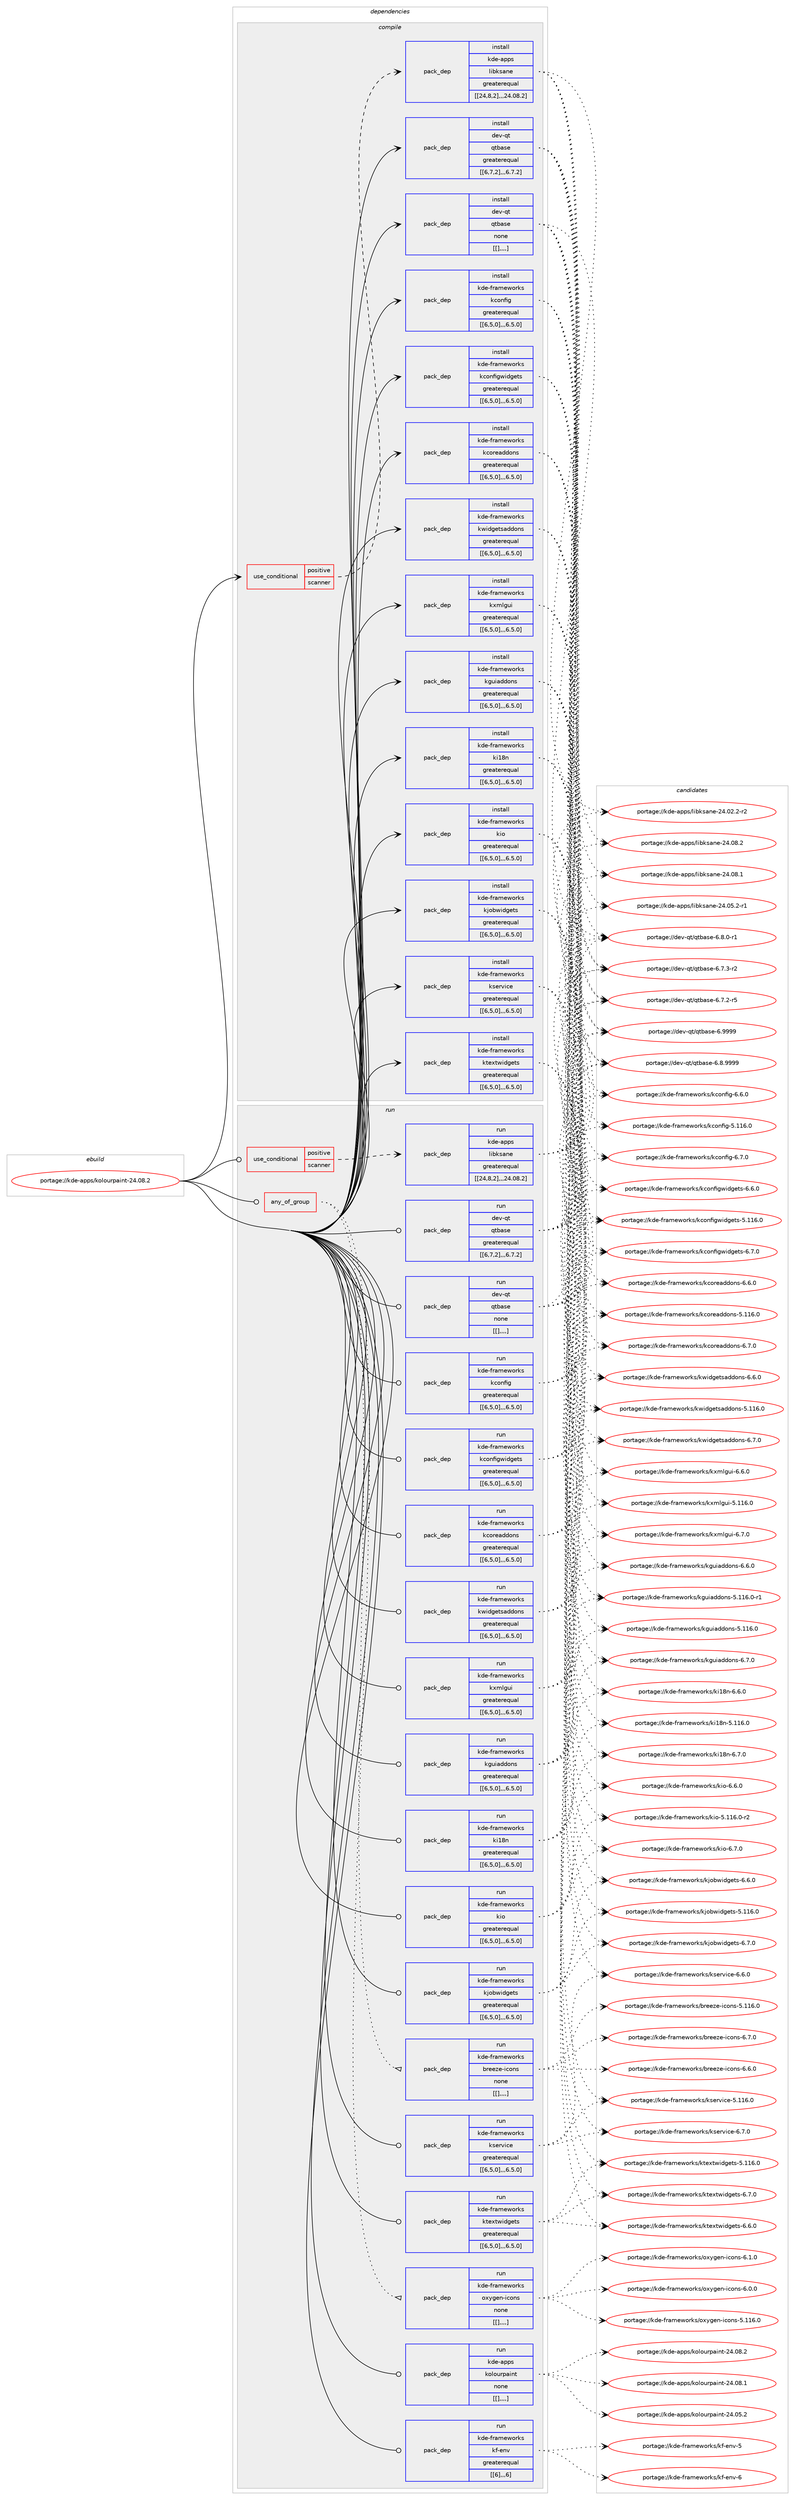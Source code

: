digraph prolog {

# *************
# Graph options
# *************

newrank=true;
concentrate=true;
compound=true;
graph [rankdir=LR,fontname=Helvetica,fontsize=10,ranksep=1.5];#, ranksep=2.5, nodesep=0.2];
edge  [arrowhead=vee];
node  [fontname=Helvetica,fontsize=10];

# **********
# The ebuild
# **********

subgraph cluster_leftcol {
color=gray;
label=<<i>ebuild</i>>;
id [label="portage://kde-apps/kolourpaint-24.08.2", color=red, width=4, href="../kde-apps/kolourpaint-24.08.2.svg"];
}

# ****************
# The dependencies
# ****************

subgraph cluster_midcol {
color=gray;
label=<<i>dependencies</i>>;
subgraph cluster_compile {
fillcolor="#eeeeee";
style=filled;
label=<<i>compile</i>>;
subgraph cond72378 {
dependency272546 [label=<<TABLE BORDER="0" CELLBORDER="1" CELLSPACING="0" CELLPADDING="4"><TR><TD ROWSPAN="3" CELLPADDING="10">use_conditional</TD></TR><TR><TD>positive</TD></TR><TR><TD>scanner</TD></TR></TABLE>>, shape=none, color=red];
subgraph pack198141 {
dependency272568 [label=<<TABLE BORDER="0" CELLBORDER="1" CELLSPACING="0" CELLPADDING="4" WIDTH="220"><TR><TD ROWSPAN="6" CELLPADDING="30">pack_dep</TD></TR><TR><TD WIDTH="110">install</TD></TR><TR><TD>kde-apps</TD></TR><TR><TD>libksane</TD></TR><TR><TD>greaterequal</TD></TR><TR><TD>[[24,8,2],,,24.08.2]</TD></TR></TABLE>>, shape=none, color=blue];
}
dependency272546:e -> dependency272568:w [weight=20,style="dashed",arrowhead="vee"];
}
id:e -> dependency272546:w [weight=20,style="solid",arrowhead="vee"];
subgraph pack198195 {
dependency272612 [label=<<TABLE BORDER="0" CELLBORDER="1" CELLSPACING="0" CELLPADDING="4" WIDTH="220"><TR><TD ROWSPAN="6" CELLPADDING="30">pack_dep</TD></TR><TR><TD WIDTH="110">install</TD></TR><TR><TD>dev-qt</TD></TR><TR><TD>qtbase</TD></TR><TR><TD>greaterequal</TD></TR><TR><TD>[[6,7,2],,,6.7.2]</TD></TR></TABLE>>, shape=none, color=blue];
}
id:e -> dependency272612:w [weight=20,style="solid",arrowhead="vee"];
subgraph pack198221 {
dependency272654 [label=<<TABLE BORDER="0" CELLBORDER="1" CELLSPACING="0" CELLPADDING="4" WIDTH="220"><TR><TD ROWSPAN="6" CELLPADDING="30">pack_dep</TD></TR><TR><TD WIDTH="110">install</TD></TR><TR><TD>dev-qt</TD></TR><TR><TD>qtbase</TD></TR><TR><TD>none</TD></TR><TR><TD>[[],,,,]</TD></TR></TABLE>>, shape=none, color=blue];
}
id:e -> dependency272654:w [weight=20,style="solid",arrowhead="vee"];
subgraph pack198258 {
dependency272676 [label=<<TABLE BORDER="0" CELLBORDER="1" CELLSPACING="0" CELLPADDING="4" WIDTH="220"><TR><TD ROWSPAN="6" CELLPADDING="30">pack_dep</TD></TR><TR><TD WIDTH="110">install</TD></TR><TR><TD>kde-frameworks</TD></TR><TR><TD>kconfig</TD></TR><TR><TD>greaterequal</TD></TR><TR><TD>[[6,5,0],,,6.5.0]</TD></TR></TABLE>>, shape=none, color=blue];
}
id:e -> dependency272676:w [weight=20,style="solid",arrowhead="vee"];
subgraph pack198356 {
dependency272775 [label=<<TABLE BORDER="0" CELLBORDER="1" CELLSPACING="0" CELLPADDING="4" WIDTH="220"><TR><TD ROWSPAN="6" CELLPADDING="30">pack_dep</TD></TR><TR><TD WIDTH="110">install</TD></TR><TR><TD>kde-frameworks</TD></TR><TR><TD>kconfigwidgets</TD></TR><TR><TD>greaterequal</TD></TR><TR><TD>[[6,5,0],,,6.5.0]</TD></TR></TABLE>>, shape=none, color=blue];
}
id:e -> dependency272775:w [weight=20,style="solid",arrowhead="vee"];
subgraph pack198359 {
dependency272779 [label=<<TABLE BORDER="0" CELLBORDER="1" CELLSPACING="0" CELLPADDING="4" WIDTH="220"><TR><TD ROWSPAN="6" CELLPADDING="30">pack_dep</TD></TR><TR><TD WIDTH="110">install</TD></TR><TR><TD>kde-frameworks</TD></TR><TR><TD>kcoreaddons</TD></TR><TR><TD>greaterequal</TD></TR><TR><TD>[[6,5,0],,,6.5.0]</TD></TR></TABLE>>, shape=none, color=blue];
}
id:e -> dependency272779:w [weight=20,style="solid",arrowhead="vee"];
subgraph pack198364 {
dependency272821 [label=<<TABLE BORDER="0" CELLBORDER="1" CELLSPACING="0" CELLPADDING="4" WIDTH="220"><TR><TD ROWSPAN="6" CELLPADDING="30">pack_dep</TD></TR><TR><TD WIDTH="110">install</TD></TR><TR><TD>kde-frameworks</TD></TR><TR><TD>kguiaddons</TD></TR><TR><TD>greaterequal</TD></TR><TR><TD>[[6,5,0],,,6.5.0]</TD></TR></TABLE>>, shape=none, color=blue];
}
id:e -> dependency272821:w [weight=20,style="solid",arrowhead="vee"];
subgraph pack198411 {
dependency272875 [label=<<TABLE BORDER="0" CELLBORDER="1" CELLSPACING="0" CELLPADDING="4" WIDTH="220"><TR><TD ROWSPAN="6" CELLPADDING="30">pack_dep</TD></TR><TR><TD WIDTH="110">install</TD></TR><TR><TD>kde-frameworks</TD></TR><TR><TD>ki18n</TD></TR><TR><TD>greaterequal</TD></TR><TR><TD>[[6,5,0],,,6.5.0]</TD></TR></TABLE>>, shape=none, color=blue];
}
id:e -> dependency272875:w [weight=20,style="solid",arrowhead="vee"];
subgraph pack198472 {
dependency272897 [label=<<TABLE BORDER="0" CELLBORDER="1" CELLSPACING="0" CELLPADDING="4" WIDTH="220"><TR><TD ROWSPAN="6" CELLPADDING="30">pack_dep</TD></TR><TR><TD WIDTH="110">install</TD></TR><TR><TD>kde-frameworks</TD></TR><TR><TD>kio</TD></TR><TR><TD>greaterequal</TD></TR><TR><TD>[[6,5,0],,,6.5.0]</TD></TR></TABLE>>, shape=none, color=blue];
}
id:e -> dependency272897:w [weight=20,style="solid",arrowhead="vee"];
subgraph pack198480 {
dependency272907 [label=<<TABLE BORDER="0" CELLBORDER="1" CELLSPACING="0" CELLPADDING="4" WIDTH="220"><TR><TD ROWSPAN="6" CELLPADDING="30">pack_dep</TD></TR><TR><TD WIDTH="110">install</TD></TR><TR><TD>kde-frameworks</TD></TR><TR><TD>kjobwidgets</TD></TR><TR><TD>greaterequal</TD></TR><TR><TD>[[6,5,0],,,6.5.0]</TD></TR></TABLE>>, shape=none, color=blue];
}
id:e -> dependency272907:w [weight=20,style="solid",arrowhead="vee"];
subgraph pack198485 {
dependency272911 [label=<<TABLE BORDER="0" CELLBORDER="1" CELLSPACING="0" CELLPADDING="4" WIDTH="220"><TR><TD ROWSPAN="6" CELLPADDING="30">pack_dep</TD></TR><TR><TD WIDTH="110">install</TD></TR><TR><TD>kde-frameworks</TD></TR><TR><TD>kservice</TD></TR><TR><TD>greaterequal</TD></TR><TR><TD>[[6,5,0],,,6.5.0]</TD></TR></TABLE>>, shape=none, color=blue];
}
id:e -> dependency272911:w [weight=20,style="solid",arrowhead="vee"];
subgraph pack198491 {
dependency272918 [label=<<TABLE BORDER="0" CELLBORDER="1" CELLSPACING="0" CELLPADDING="4" WIDTH="220"><TR><TD ROWSPAN="6" CELLPADDING="30">pack_dep</TD></TR><TR><TD WIDTH="110">install</TD></TR><TR><TD>kde-frameworks</TD></TR><TR><TD>ktextwidgets</TD></TR><TR><TD>greaterequal</TD></TR><TR><TD>[[6,5,0],,,6.5.0]</TD></TR></TABLE>>, shape=none, color=blue];
}
id:e -> dependency272918:w [weight=20,style="solid",arrowhead="vee"];
subgraph pack198504 {
dependency272968 [label=<<TABLE BORDER="0" CELLBORDER="1" CELLSPACING="0" CELLPADDING="4" WIDTH="220"><TR><TD ROWSPAN="6" CELLPADDING="30">pack_dep</TD></TR><TR><TD WIDTH="110">install</TD></TR><TR><TD>kde-frameworks</TD></TR><TR><TD>kwidgetsaddons</TD></TR><TR><TD>greaterequal</TD></TR><TR><TD>[[6,5,0],,,6.5.0]</TD></TR></TABLE>>, shape=none, color=blue];
}
id:e -> dependency272968:w [weight=20,style="solid",arrowhead="vee"];
subgraph pack198574 {
dependency273039 [label=<<TABLE BORDER="0" CELLBORDER="1" CELLSPACING="0" CELLPADDING="4" WIDTH="220"><TR><TD ROWSPAN="6" CELLPADDING="30">pack_dep</TD></TR><TR><TD WIDTH="110">install</TD></TR><TR><TD>kde-frameworks</TD></TR><TR><TD>kxmlgui</TD></TR><TR><TD>greaterequal</TD></TR><TR><TD>[[6,5,0],,,6.5.0]</TD></TR></TABLE>>, shape=none, color=blue];
}
id:e -> dependency273039:w [weight=20,style="solid",arrowhead="vee"];
}
subgraph cluster_compileandrun {
fillcolor="#eeeeee";
style=filled;
label=<<i>compile and run</i>>;
}
subgraph cluster_run {
fillcolor="#eeeeee";
style=filled;
label=<<i>run</i>>;
subgraph any1892 {
dependency273050 [label=<<TABLE BORDER="0" CELLBORDER="1" CELLSPACING="0" CELLPADDING="4"><TR><TD CELLPADDING="10">any_of_group</TD></TR></TABLE>>, shape=none, color=red];subgraph pack198642 {
dependency273088 [label=<<TABLE BORDER="0" CELLBORDER="1" CELLSPACING="0" CELLPADDING="4" WIDTH="220"><TR><TD ROWSPAN="6" CELLPADDING="30">pack_dep</TD></TR><TR><TD WIDTH="110">run</TD></TR><TR><TD>kde-frameworks</TD></TR><TR><TD>breeze-icons</TD></TR><TR><TD>none</TD></TR><TR><TD>[[],,,,]</TD></TR></TABLE>>, shape=none, color=blue];
}
dependency273050:e -> dependency273088:w [weight=20,style="dotted",arrowhead="oinv"];
subgraph pack198647 {
dependency273170 [label=<<TABLE BORDER="0" CELLBORDER="1" CELLSPACING="0" CELLPADDING="4" WIDTH="220"><TR><TD ROWSPAN="6" CELLPADDING="30">pack_dep</TD></TR><TR><TD WIDTH="110">run</TD></TR><TR><TD>kde-frameworks</TD></TR><TR><TD>oxygen-icons</TD></TR><TR><TD>none</TD></TR><TR><TD>[[],,,,]</TD></TR></TABLE>>, shape=none, color=blue];
}
dependency273050:e -> dependency273170:w [weight=20,style="dotted",arrowhead="oinv"];
}
id:e -> dependency273050:w [weight=20,style="solid",arrowhead="odot"];
subgraph cond72398 {
dependency273258 [label=<<TABLE BORDER="0" CELLBORDER="1" CELLSPACING="0" CELLPADDING="4"><TR><TD ROWSPAN="3" CELLPADDING="10">use_conditional</TD></TR><TR><TD>positive</TD></TR><TR><TD>scanner</TD></TR></TABLE>>, shape=none, color=red];
subgraph pack198824 {
dependency273277 [label=<<TABLE BORDER="0" CELLBORDER="1" CELLSPACING="0" CELLPADDING="4" WIDTH="220"><TR><TD ROWSPAN="6" CELLPADDING="30">pack_dep</TD></TR><TR><TD WIDTH="110">run</TD></TR><TR><TD>kde-apps</TD></TR><TR><TD>libksane</TD></TR><TR><TD>greaterequal</TD></TR><TR><TD>[[24,8,2],,,24.08.2]</TD></TR></TABLE>>, shape=none, color=blue];
}
dependency273258:e -> dependency273277:w [weight=20,style="dashed",arrowhead="vee"];
}
id:e -> dependency273258:w [weight=20,style="solid",arrowhead="odot"];
subgraph pack198828 {
dependency273313 [label=<<TABLE BORDER="0" CELLBORDER="1" CELLSPACING="0" CELLPADDING="4" WIDTH="220"><TR><TD ROWSPAN="6" CELLPADDING="30">pack_dep</TD></TR><TR><TD WIDTH="110">run</TD></TR><TR><TD>dev-qt</TD></TR><TR><TD>qtbase</TD></TR><TR><TD>greaterequal</TD></TR><TR><TD>[[6,7,2],,,6.7.2]</TD></TR></TABLE>>, shape=none, color=blue];
}
id:e -> dependency273313:w [weight=20,style="solid",arrowhead="odot"];
subgraph pack198860 {
dependency273341 [label=<<TABLE BORDER="0" CELLBORDER="1" CELLSPACING="0" CELLPADDING="4" WIDTH="220"><TR><TD ROWSPAN="6" CELLPADDING="30">pack_dep</TD></TR><TR><TD WIDTH="110">run</TD></TR><TR><TD>dev-qt</TD></TR><TR><TD>qtbase</TD></TR><TR><TD>none</TD></TR><TR><TD>[[],,,,]</TD></TR></TABLE>>, shape=none, color=blue];
}
id:e -> dependency273341:w [weight=20,style="solid",arrowhead="odot"];
subgraph pack198886 {
dependency273359 [label=<<TABLE BORDER="0" CELLBORDER="1" CELLSPACING="0" CELLPADDING="4" WIDTH="220"><TR><TD ROWSPAN="6" CELLPADDING="30">pack_dep</TD></TR><TR><TD WIDTH="110">run</TD></TR><TR><TD>kde-frameworks</TD></TR><TR><TD>kconfig</TD></TR><TR><TD>greaterequal</TD></TR><TR><TD>[[6,5,0],,,6.5.0]</TD></TR></TABLE>>, shape=none, color=blue];
}
id:e -> dependency273359:w [weight=20,style="solid",arrowhead="odot"];
subgraph pack198939 {
dependency273463 [label=<<TABLE BORDER="0" CELLBORDER="1" CELLSPACING="0" CELLPADDING="4" WIDTH="220"><TR><TD ROWSPAN="6" CELLPADDING="30">pack_dep</TD></TR><TR><TD WIDTH="110">run</TD></TR><TR><TD>kde-frameworks</TD></TR><TR><TD>kconfigwidgets</TD></TR><TR><TD>greaterequal</TD></TR><TR><TD>[[6,5,0],,,6.5.0]</TD></TR></TABLE>>, shape=none, color=blue];
}
id:e -> dependency273463:w [weight=20,style="solid",arrowhead="odot"];
subgraph pack199002 {
dependency273514 [label=<<TABLE BORDER="0" CELLBORDER="1" CELLSPACING="0" CELLPADDING="4" WIDTH="220"><TR><TD ROWSPAN="6" CELLPADDING="30">pack_dep</TD></TR><TR><TD WIDTH="110">run</TD></TR><TR><TD>kde-frameworks</TD></TR><TR><TD>kcoreaddons</TD></TR><TR><TD>greaterequal</TD></TR><TR><TD>[[6,5,0],,,6.5.0]</TD></TR></TABLE>>, shape=none, color=blue];
}
id:e -> dependency273514:w [weight=20,style="solid",arrowhead="odot"];
subgraph pack199050 {
dependency273519 [label=<<TABLE BORDER="0" CELLBORDER="1" CELLSPACING="0" CELLPADDING="4" WIDTH="220"><TR><TD ROWSPAN="6" CELLPADDING="30">pack_dep</TD></TR><TR><TD WIDTH="110">run</TD></TR><TR><TD>kde-frameworks</TD></TR><TR><TD>kf-env</TD></TR><TR><TD>greaterequal</TD></TR><TR><TD>[[6],,,6]</TD></TR></TABLE>>, shape=none, color=blue];
}
id:e -> dependency273519:w [weight=20,style="solid",arrowhead="odot"];
subgraph pack199068 {
dependency273583 [label=<<TABLE BORDER="0" CELLBORDER="1" CELLSPACING="0" CELLPADDING="4" WIDTH="220"><TR><TD ROWSPAN="6" CELLPADDING="30">pack_dep</TD></TR><TR><TD WIDTH="110">run</TD></TR><TR><TD>kde-frameworks</TD></TR><TR><TD>kguiaddons</TD></TR><TR><TD>greaterequal</TD></TR><TR><TD>[[6,5,0],,,6.5.0]</TD></TR></TABLE>>, shape=none, color=blue];
}
id:e -> dependency273583:w [weight=20,style="solid",arrowhead="odot"];
subgraph pack199147 {
dependency273614 [label=<<TABLE BORDER="0" CELLBORDER="1" CELLSPACING="0" CELLPADDING="4" WIDTH="220"><TR><TD ROWSPAN="6" CELLPADDING="30">pack_dep</TD></TR><TR><TD WIDTH="110">run</TD></TR><TR><TD>kde-frameworks</TD></TR><TR><TD>ki18n</TD></TR><TR><TD>greaterequal</TD></TR><TR><TD>[[6,5,0],,,6.5.0]</TD></TR></TABLE>>, shape=none, color=blue];
}
id:e -> dependency273614:w [weight=20,style="solid",arrowhead="odot"];
subgraph pack199160 {
dependency273669 [label=<<TABLE BORDER="0" CELLBORDER="1" CELLSPACING="0" CELLPADDING="4" WIDTH="220"><TR><TD ROWSPAN="6" CELLPADDING="30">pack_dep</TD></TR><TR><TD WIDTH="110">run</TD></TR><TR><TD>kde-frameworks</TD></TR><TR><TD>kio</TD></TR><TR><TD>greaterequal</TD></TR><TR><TD>[[6,5,0],,,6.5.0]</TD></TR></TABLE>>, shape=none, color=blue];
}
id:e -> dependency273669:w [weight=20,style="solid",arrowhead="odot"];
subgraph pack199237 {
dependency273740 [label=<<TABLE BORDER="0" CELLBORDER="1" CELLSPACING="0" CELLPADDING="4" WIDTH="220"><TR><TD ROWSPAN="6" CELLPADDING="30">pack_dep</TD></TR><TR><TD WIDTH="110">run</TD></TR><TR><TD>kde-frameworks</TD></TR><TR><TD>kjobwidgets</TD></TR><TR><TD>greaterequal</TD></TR><TR><TD>[[6,5,0],,,6.5.0]</TD></TR></TABLE>>, shape=none, color=blue];
}
id:e -> dependency273740:w [weight=20,style="solid",arrowhead="odot"];
subgraph pack199306 {
dependency273785 [label=<<TABLE BORDER="0" CELLBORDER="1" CELLSPACING="0" CELLPADDING="4" WIDTH="220"><TR><TD ROWSPAN="6" CELLPADDING="30">pack_dep</TD></TR><TR><TD WIDTH="110">run</TD></TR><TR><TD>kde-frameworks</TD></TR><TR><TD>kservice</TD></TR><TR><TD>greaterequal</TD></TR><TR><TD>[[6,5,0],,,6.5.0]</TD></TR></TABLE>>, shape=none, color=blue];
}
id:e -> dependency273785:w [weight=20,style="solid",arrowhead="odot"];
subgraph pack199310 {
dependency273800 [label=<<TABLE BORDER="0" CELLBORDER="1" CELLSPACING="0" CELLPADDING="4" WIDTH="220"><TR><TD ROWSPAN="6" CELLPADDING="30">pack_dep</TD></TR><TR><TD WIDTH="110">run</TD></TR><TR><TD>kde-frameworks</TD></TR><TR><TD>ktextwidgets</TD></TR><TR><TD>greaterequal</TD></TR><TR><TD>[[6,5,0],,,6.5.0]</TD></TR></TABLE>>, shape=none, color=blue];
}
id:e -> dependency273800:w [weight=20,style="solid",arrowhead="odot"];
subgraph pack199375 {
dependency273896 [label=<<TABLE BORDER="0" CELLBORDER="1" CELLSPACING="0" CELLPADDING="4" WIDTH="220"><TR><TD ROWSPAN="6" CELLPADDING="30">pack_dep</TD></TR><TR><TD WIDTH="110">run</TD></TR><TR><TD>kde-frameworks</TD></TR><TR><TD>kwidgetsaddons</TD></TR><TR><TD>greaterequal</TD></TR><TR><TD>[[6,5,0],,,6.5.0]</TD></TR></TABLE>>, shape=none, color=blue];
}
id:e -> dependency273896:w [weight=20,style="solid",arrowhead="odot"];
subgraph pack199464 {
dependency273950 [label=<<TABLE BORDER="0" CELLBORDER="1" CELLSPACING="0" CELLPADDING="4" WIDTH="220"><TR><TD ROWSPAN="6" CELLPADDING="30">pack_dep</TD></TR><TR><TD WIDTH="110">run</TD></TR><TR><TD>kde-frameworks</TD></TR><TR><TD>kxmlgui</TD></TR><TR><TD>greaterequal</TD></TR><TR><TD>[[6,5,0],,,6.5.0]</TD></TR></TABLE>>, shape=none, color=blue];
}
id:e -> dependency273950:w [weight=20,style="solid",arrowhead="odot"];
subgraph pack199493 {
dependency273984 [label=<<TABLE BORDER="0" CELLBORDER="1" CELLSPACING="0" CELLPADDING="4" WIDTH="220"><TR><TD ROWSPAN="6" CELLPADDING="30">pack_dep</TD></TR><TR><TD WIDTH="110">run</TD></TR><TR><TD>kde-apps</TD></TR><TR><TD>kolourpaint</TD></TR><TR><TD>none</TD></TR><TR><TD>[[],,,,]</TD></TR></TABLE>>, shape=none, color=blue];
}
id:e -> dependency273984:w [weight=20,style="solid",arrowhead="odot"];
}
}

# **************
# The candidates
# **************

subgraph cluster_choices {
rank=same;
color=gray;
label=<<i>candidates</i>>;

subgraph choice198206 {
color=black;
nodesep=1;
choice10710010145971121121154710810598107115971101014550524648564650 [label="portage://kde-apps/libksane-24.08.2", color=red, width=4,href="../kde-apps/libksane-24.08.2.svg"];
choice10710010145971121121154710810598107115971101014550524648564649 [label="portage://kde-apps/libksane-24.08.1", color=red, width=4,href="../kde-apps/libksane-24.08.1.svg"];
choice107100101459711211211547108105981071159711010145505246485346504511449 [label="portage://kde-apps/libksane-24.05.2-r1", color=red, width=4,href="../kde-apps/libksane-24.05.2-r1.svg"];
choice107100101459711211211547108105981071159711010145505246485046504511450 [label="portage://kde-apps/libksane-24.02.2-r2", color=red, width=4,href="../kde-apps/libksane-24.02.2-r2.svg"];
dependency272568:e -> choice10710010145971121121154710810598107115971101014550524648564650:w [style=dotted,weight="100"];
dependency272568:e -> choice10710010145971121121154710810598107115971101014550524648564649:w [style=dotted,weight="100"];
dependency272568:e -> choice107100101459711211211547108105981071159711010145505246485346504511449:w [style=dotted,weight="100"];
dependency272568:e -> choice107100101459711211211547108105981071159711010145505246485046504511450:w [style=dotted,weight="100"];
}
subgraph choice198247 {
color=black;
nodesep=1;
choice1001011184511311647113116989711510145544657575757 [label="portage://dev-qt/qtbase-6.9999", color=red, width=4,href="../dev-qt/qtbase-6.9999.svg"];
choice10010111845113116471131169897115101455446564657575757 [label="portage://dev-qt/qtbase-6.8.9999", color=red, width=4,href="../dev-qt/qtbase-6.8.9999.svg"];
choice100101118451131164711311698971151014554465646484511449 [label="portage://dev-qt/qtbase-6.8.0-r1", color=red, width=4,href="../dev-qt/qtbase-6.8.0-r1.svg"];
choice100101118451131164711311698971151014554465546514511450 [label="portage://dev-qt/qtbase-6.7.3-r2", color=red, width=4,href="../dev-qt/qtbase-6.7.3-r2.svg"];
choice100101118451131164711311698971151014554465546504511453 [label="portage://dev-qt/qtbase-6.7.2-r5", color=red, width=4,href="../dev-qt/qtbase-6.7.2-r5.svg"];
dependency272612:e -> choice1001011184511311647113116989711510145544657575757:w [style=dotted,weight="100"];
dependency272612:e -> choice10010111845113116471131169897115101455446564657575757:w [style=dotted,weight="100"];
dependency272612:e -> choice100101118451131164711311698971151014554465646484511449:w [style=dotted,weight="100"];
dependency272612:e -> choice100101118451131164711311698971151014554465546514511450:w [style=dotted,weight="100"];
dependency272612:e -> choice100101118451131164711311698971151014554465546504511453:w [style=dotted,weight="100"];
}
subgraph choice198252 {
color=black;
nodesep=1;
choice1001011184511311647113116989711510145544657575757 [label="portage://dev-qt/qtbase-6.9999", color=red, width=4,href="../dev-qt/qtbase-6.9999.svg"];
choice10010111845113116471131169897115101455446564657575757 [label="portage://dev-qt/qtbase-6.8.9999", color=red, width=4,href="../dev-qt/qtbase-6.8.9999.svg"];
choice100101118451131164711311698971151014554465646484511449 [label="portage://dev-qt/qtbase-6.8.0-r1", color=red, width=4,href="../dev-qt/qtbase-6.8.0-r1.svg"];
choice100101118451131164711311698971151014554465546514511450 [label="portage://dev-qt/qtbase-6.7.3-r2", color=red, width=4,href="../dev-qt/qtbase-6.7.3-r2.svg"];
choice100101118451131164711311698971151014554465546504511453 [label="portage://dev-qt/qtbase-6.7.2-r5", color=red, width=4,href="../dev-qt/qtbase-6.7.2-r5.svg"];
dependency272654:e -> choice1001011184511311647113116989711510145544657575757:w [style=dotted,weight="100"];
dependency272654:e -> choice10010111845113116471131169897115101455446564657575757:w [style=dotted,weight="100"];
dependency272654:e -> choice100101118451131164711311698971151014554465646484511449:w [style=dotted,weight="100"];
dependency272654:e -> choice100101118451131164711311698971151014554465546514511450:w [style=dotted,weight="100"];
dependency272654:e -> choice100101118451131164711311698971151014554465546504511453:w [style=dotted,weight="100"];
}
subgraph choice198291 {
color=black;
nodesep=1;
choice10710010145102114971091011191111141071154710799111110102105103455446554648 [label="portage://kde-frameworks/kconfig-6.7.0", color=red, width=4,href="../kde-frameworks/kconfig-6.7.0.svg"];
choice10710010145102114971091011191111141071154710799111110102105103455446544648 [label="portage://kde-frameworks/kconfig-6.6.0", color=red, width=4,href="../kde-frameworks/kconfig-6.6.0.svg"];
choice107100101451021149710910111911111410711547107991111101021051034553464949544648 [label="portage://kde-frameworks/kconfig-5.116.0", color=red, width=4,href="../kde-frameworks/kconfig-5.116.0.svg"];
dependency272676:e -> choice10710010145102114971091011191111141071154710799111110102105103455446554648:w [style=dotted,weight="100"];
dependency272676:e -> choice10710010145102114971091011191111141071154710799111110102105103455446544648:w [style=dotted,weight="100"];
dependency272676:e -> choice107100101451021149710910111911111410711547107991111101021051034553464949544648:w [style=dotted,weight="100"];
}
subgraph choice198295 {
color=black;
nodesep=1;
choice10710010145102114971091011191111141071154710799111110102105103119105100103101116115455446554648 [label="portage://kde-frameworks/kconfigwidgets-6.7.0", color=red, width=4,href="../kde-frameworks/kconfigwidgets-6.7.0.svg"];
choice10710010145102114971091011191111141071154710799111110102105103119105100103101116115455446544648 [label="portage://kde-frameworks/kconfigwidgets-6.6.0", color=red, width=4,href="../kde-frameworks/kconfigwidgets-6.6.0.svg"];
choice107100101451021149710910111911111410711547107991111101021051031191051001031011161154553464949544648 [label="portage://kde-frameworks/kconfigwidgets-5.116.0", color=red, width=4,href="../kde-frameworks/kconfigwidgets-5.116.0.svg"];
dependency272775:e -> choice10710010145102114971091011191111141071154710799111110102105103119105100103101116115455446554648:w [style=dotted,weight="100"];
dependency272775:e -> choice10710010145102114971091011191111141071154710799111110102105103119105100103101116115455446544648:w [style=dotted,weight="100"];
dependency272775:e -> choice107100101451021149710910111911111410711547107991111101021051031191051001031011161154553464949544648:w [style=dotted,weight="100"];
}
subgraph choice198298 {
color=black;
nodesep=1;
choice1071001014510211497109101119111114107115471079911111410197100100111110115455446554648 [label="portage://kde-frameworks/kcoreaddons-6.7.0", color=red, width=4,href="../kde-frameworks/kcoreaddons-6.7.0.svg"];
choice1071001014510211497109101119111114107115471079911111410197100100111110115455446544648 [label="portage://kde-frameworks/kcoreaddons-6.6.0", color=red, width=4,href="../kde-frameworks/kcoreaddons-6.6.0.svg"];
choice10710010145102114971091011191111141071154710799111114101971001001111101154553464949544648 [label="portage://kde-frameworks/kcoreaddons-5.116.0", color=red, width=4,href="../kde-frameworks/kcoreaddons-5.116.0.svg"];
dependency272779:e -> choice1071001014510211497109101119111114107115471079911111410197100100111110115455446554648:w [style=dotted,weight="100"];
dependency272779:e -> choice1071001014510211497109101119111114107115471079911111410197100100111110115455446544648:w [style=dotted,weight="100"];
dependency272779:e -> choice10710010145102114971091011191111141071154710799111114101971001001111101154553464949544648:w [style=dotted,weight="100"];
}
subgraph choice198319 {
color=black;
nodesep=1;
choice10710010145102114971091011191111141071154710710311710597100100111110115455446554648 [label="portage://kde-frameworks/kguiaddons-6.7.0", color=red, width=4,href="../kde-frameworks/kguiaddons-6.7.0.svg"];
choice10710010145102114971091011191111141071154710710311710597100100111110115455446544648 [label="portage://kde-frameworks/kguiaddons-6.6.0", color=red, width=4,href="../kde-frameworks/kguiaddons-6.6.0.svg"];
choice1071001014510211497109101119111114107115471071031171059710010011111011545534649495446484511449 [label="portage://kde-frameworks/kguiaddons-5.116.0-r1", color=red, width=4,href="../kde-frameworks/kguiaddons-5.116.0-r1.svg"];
choice107100101451021149710910111911111410711547107103117105971001001111101154553464949544648 [label="portage://kde-frameworks/kguiaddons-5.116.0", color=red, width=4,href="../kde-frameworks/kguiaddons-5.116.0.svg"];
dependency272821:e -> choice10710010145102114971091011191111141071154710710311710597100100111110115455446554648:w [style=dotted,weight="100"];
dependency272821:e -> choice10710010145102114971091011191111141071154710710311710597100100111110115455446544648:w [style=dotted,weight="100"];
dependency272821:e -> choice1071001014510211497109101119111114107115471071031171059710010011111011545534649495446484511449:w [style=dotted,weight="100"];
dependency272821:e -> choice107100101451021149710910111911111410711547107103117105971001001111101154553464949544648:w [style=dotted,weight="100"];
}
subgraph choice198326 {
color=black;
nodesep=1;
choice1071001014510211497109101119111114107115471071054956110455446554648 [label="portage://kde-frameworks/ki18n-6.7.0", color=red, width=4,href="../kde-frameworks/ki18n-6.7.0.svg"];
choice1071001014510211497109101119111114107115471071054956110455446544648 [label="portage://kde-frameworks/ki18n-6.6.0", color=red, width=4,href="../kde-frameworks/ki18n-6.6.0.svg"];
choice10710010145102114971091011191111141071154710710549561104553464949544648 [label="portage://kde-frameworks/ki18n-5.116.0", color=red, width=4,href="../kde-frameworks/ki18n-5.116.0.svg"];
dependency272875:e -> choice1071001014510211497109101119111114107115471071054956110455446554648:w [style=dotted,weight="100"];
dependency272875:e -> choice1071001014510211497109101119111114107115471071054956110455446544648:w [style=dotted,weight="100"];
dependency272875:e -> choice10710010145102114971091011191111141071154710710549561104553464949544648:w [style=dotted,weight="100"];
}
subgraph choice198329 {
color=black;
nodesep=1;
choice107100101451021149710910111911111410711547107105111455446554648 [label="portage://kde-frameworks/kio-6.7.0", color=red, width=4,href="../kde-frameworks/kio-6.7.0.svg"];
choice107100101451021149710910111911111410711547107105111455446544648 [label="portage://kde-frameworks/kio-6.6.0", color=red, width=4,href="../kde-frameworks/kio-6.6.0.svg"];
choice10710010145102114971091011191111141071154710710511145534649495446484511450 [label="portage://kde-frameworks/kio-5.116.0-r2", color=red, width=4,href="../kde-frameworks/kio-5.116.0-r2.svg"];
dependency272897:e -> choice107100101451021149710910111911111410711547107105111455446554648:w [style=dotted,weight="100"];
dependency272897:e -> choice107100101451021149710910111911111410711547107105111455446544648:w [style=dotted,weight="100"];
dependency272897:e -> choice10710010145102114971091011191111141071154710710511145534649495446484511450:w [style=dotted,weight="100"];
}
subgraph choice198332 {
color=black;
nodesep=1;
choice10710010145102114971091011191111141071154710710611198119105100103101116115455446554648 [label="portage://kde-frameworks/kjobwidgets-6.7.0", color=red, width=4,href="../kde-frameworks/kjobwidgets-6.7.0.svg"];
choice10710010145102114971091011191111141071154710710611198119105100103101116115455446544648 [label="portage://kde-frameworks/kjobwidgets-6.6.0", color=red, width=4,href="../kde-frameworks/kjobwidgets-6.6.0.svg"];
choice107100101451021149710910111911111410711547107106111981191051001031011161154553464949544648 [label="portage://kde-frameworks/kjobwidgets-5.116.0", color=red, width=4,href="../kde-frameworks/kjobwidgets-5.116.0.svg"];
dependency272907:e -> choice10710010145102114971091011191111141071154710710611198119105100103101116115455446554648:w [style=dotted,weight="100"];
dependency272907:e -> choice10710010145102114971091011191111141071154710710611198119105100103101116115455446544648:w [style=dotted,weight="100"];
dependency272907:e -> choice107100101451021149710910111911111410711547107106111981191051001031011161154553464949544648:w [style=dotted,weight="100"];
}
subgraph choice198357 {
color=black;
nodesep=1;
choice10710010145102114971091011191111141071154710711510111411810599101455446554648 [label="portage://kde-frameworks/kservice-6.7.0", color=red, width=4,href="../kde-frameworks/kservice-6.7.0.svg"];
choice10710010145102114971091011191111141071154710711510111411810599101455446544648 [label="portage://kde-frameworks/kservice-6.6.0", color=red, width=4,href="../kde-frameworks/kservice-6.6.0.svg"];
choice107100101451021149710910111911111410711547107115101114118105991014553464949544648 [label="portage://kde-frameworks/kservice-5.116.0", color=red, width=4,href="../kde-frameworks/kservice-5.116.0.svg"];
dependency272911:e -> choice10710010145102114971091011191111141071154710711510111411810599101455446554648:w [style=dotted,weight="100"];
dependency272911:e -> choice10710010145102114971091011191111141071154710711510111411810599101455446544648:w [style=dotted,weight="100"];
dependency272911:e -> choice107100101451021149710910111911111410711547107115101114118105991014553464949544648:w [style=dotted,weight="100"];
}
subgraph choice198362 {
color=black;
nodesep=1;
choice107100101451021149710910111911111410711547107116101120116119105100103101116115455446554648 [label="portage://kde-frameworks/ktextwidgets-6.7.0", color=red, width=4,href="../kde-frameworks/ktextwidgets-6.7.0.svg"];
choice107100101451021149710910111911111410711547107116101120116119105100103101116115455446544648 [label="portage://kde-frameworks/ktextwidgets-6.6.0", color=red, width=4,href="../kde-frameworks/ktextwidgets-6.6.0.svg"];
choice1071001014510211497109101119111114107115471071161011201161191051001031011161154553464949544648 [label="portage://kde-frameworks/ktextwidgets-5.116.0", color=red, width=4,href="../kde-frameworks/ktextwidgets-5.116.0.svg"];
dependency272918:e -> choice107100101451021149710910111911111410711547107116101120116119105100103101116115455446554648:w [style=dotted,weight="100"];
dependency272918:e -> choice107100101451021149710910111911111410711547107116101120116119105100103101116115455446544648:w [style=dotted,weight="100"];
dependency272918:e -> choice1071001014510211497109101119111114107115471071161011201161191051001031011161154553464949544648:w [style=dotted,weight="100"];
}
subgraph choice198377 {
color=black;
nodesep=1;
choice10710010145102114971091011191111141071154710711910510010310111611597100100111110115455446554648 [label="portage://kde-frameworks/kwidgetsaddons-6.7.0", color=red, width=4,href="../kde-frameworks/kwidgetsaddons-6.7.0.svg"];
choice10710010145102114971091011191111141071154710711910510010310111611597100100111110115455446544648 [label="portage://kde-frameworks/kwidgetsaddons-6.6.0", color=red, width=4,href="../kde-frameworks/kwidgetsaddons-6.6.0.svg"];
choice107100101451021149710910111911111410711547107119105100103101116115971001001111101154553464949544648 [label="portage://kde-frameworks/kwidgetsaddons-5.116.0", color=red, width=4,href="../kde-frameworks/kwidgetsaddons-5.116.0.svg"];
dependency272968:e -> choice10710010145102114971091011191111141071154710711910510010310111611597100100111110115455446554648:w [style=dotted,weight="100"];
dependency272968:e -> choice10710010145102114971091011191111141071154710711910510010310111611597100100111110115455446544648:w [style=dotted,weight="100"];
dependency272968:e -> choice107100101451021149710910111911111410711547107119105100103101116115971001001111101154553464949544648:w [style=dotted,weight="100"];
}
subgraph choice198389 {
color=black;
nodesep=1;
choice107100101451021149710910111911111410711547107120109108103117105455446554648 [label="portage://kde-frameworks/kxmlgui-6.7.0", color=red, width=4,href="../kde-frameworks/kxmlgui-6.7.0.svg"];
choice107100101451021149710910111911111410711547107120109108103117105455446544648 [label="portage://kde-frameworks/kxmlgui-6.6.0", color=red, width=4,href="../kde-frameworks/kxmlgui-6.6.0.svg"];
choice1071001014510211497109101119111114107115471071201091081031171054553464949544648 [label="portage://kde-frameworks/kxmlgui-5.116.0", color=red, width=4,href="../kde-frameworks/kxmlgui-5.116.0.svg"];
dependency273039:e -> choice107100101451021149710910111911111410711547107120109108103117105455446554648:w [style=dotted,weight="100"];
dependency273039:e -> choice107100101451021149710910111911111410711547107120109108103117105455446544648:w [style=dotted,weight="100"];
dependency273039:e -> choice1071001014510211497109101119111114107115471071201091081031171054553464949544648:w [style=dotted,weight="100"];
}
subgraph choice198395 {
color=black;
nodesep=1;
choice107100101451021149710910111911111410711547981141011011221014510599111110115455446554648 [label="portage://kde-frameworks/breeze-icons-6.7.0", color=red, width=4,href="../kde-frameworks/breeze-icons-6.7.0.svg"];
choice107100101451021149710910111911111410711547981141011011221014510599111110115455446544648 [label="portage://kde-frameworks/breeze-icons-6.6.0", color=red, width=4,href="../kde-frameworks/breeze-icons-6.6.0.svg"];
choice1071001014510211497109101119111114107115479811410110112210145105991111101154553464949544648 [label="portage://kde-frameworks/breeze-icons-5.116.0", color=red, width=4,href="../kde-frameworks/breeze-icons-5.116.0.svg"];
dependency273088:e -> choice107100101451021149710910111911111410711547981141011011221014510599111110115455446554648:w [style=dotted,weight="100"];
dependency273088:e -> choice107100101451021149710910111911111410711547981141011011221014510599111110115455446544648:w [style=dotted,weight="100"];
dependency273088:e -> choice1071001014510211497109101119111114107115479811410110112210145105991111101154553464949544648:w [style=dotted,weight="100"];
}
subgraph choice198465 {
color=black;
nodesep=1;
choice1071001014510211497109101119111114107115471111201211031011104510599111110115455446494648 [label="portage://kde-frameworks/oxygen-icons-6.1.0", color=red, width=4,href="../kde-frameworks/oxygen-icons-6.1.0.svg"];
choice1071001014510211497109101119111114107115471111201211031011104510599111110115455446484648 [label="portage://kde-frameworks/oxygen-icons-6.0.0", color=red, width=4,href="../kde-frameworks/oxygen-icons-6.0.0.svg"];
choice10710010145102114971091011191111141071154711112012110310111045105991111101154553464949544648 [label="portage://kde-frameworks/oxygen-icons-5.116.0", color=red, width=4,href="../kde-frameworks/oxygen-icons-5.116.0.svg"];
dependency273170:e -> choice1071001014510211497109101119111114107115471111201211031011104510599111110115455446494648:w [style=dotted,weight="100"];
dependency273170:e -> choice1071001014510211497109101119111114107115471111201211031011104510599111110115455446484648:w [style=dotted,weight="100"];
dependency273170:e -> choice10710010145102114971091011191111141071154711112012110310111045105991111101154553464949544648:w [style=dotted,weight="100"];
}
subgraph choice198487 {
color=black;
nodesep=1;
choice10710010145971121121154710810598107115971101014550524648564650 [label="portage://kde-apps/libksane-24.08.2", color=red, width=4,href="../kde-apps/libksane-24.08.2.svg"];
choice10710010145971121121154710810598107115971101014550524648564649 [label="portage://kde-apps/libksane-24.08.1", color=red, width=4,href="../kde-apps/libksane-24.08.1.svg"];
choice107100101459711211211547108105981071159711010145505246485346504511449 [label="portage://kde-apps/libksane-24.05.2-r1", color=red, width=4,href="../kde-apps/libksane-24.05.2-r1.svg"];
choice107100101459711211211547108105981071159711010145505246485046504511450 [label="portage://kde-apps/libksane-24.02.2-r2", color=red, width=4,href="../kde-apps/libksane-24.02.2-r2.svg"];
dependency273277:e -> choice10710010145971121121154710810598107115971101014550524648564650:w [style=dotted,weight="100"];
dependency273277:e -> choice10710010145971121121154710810598107115971101014550524648564649:w [style=dotted,weight="100"];
dependency273277:e -> choice107100101459711211211547108105981071159711010145505246485346504511449:w [style=dotted,weight="100"];
dependency273277:e -> choice107100101459711211211547108105981071159711010145505246485046504511450:w [style=dotted,weight="100"];
}
subgraph choice198492 {
color=black;
nodesep=1;
choice1001011184511311647113116989711510145544657575757 [label="portage://dev-qt/qtbase-6.9999", color=red, width=4,href="../dev-qt/qtbase-6.9999.svg"];
choice10010111845113116471131169897115101455446564657575757 [label="portage://dev-qt/qtbase-6.8.9999", color=red, width=4,href="../dev-qt/qtbase-6.8.9999.svg"];
choice100101118451131164711311698971151014554465646484511449 [label="portage://dev-qt/qtbase-6.8.0-r1", color=red, width=4,href="../dev-qt/qtbase-6.8.0-r1.svg"];
choice100101118451131164711311698971151014554465546514511450 [label="portage://dev-qt/qtbase-6.7.3-r2", color=red, width=4,href="../dev-qt/qtbase-6.7.3-r2.svg"];
choice100101118451131164711311698971151014554465546504511453 [label="portage://dev-qt/qtbase-6.7.2-r5", color=red, width=4,href="../dev-qt/qtbase-6.7.2-r5.svg"];
dependency273313:e -> choice1001011184511311647113116989711510145544657575757:w [style=dotted,weight="100"];
dependency273313:e -> choice10010111845113116471131169897115101455446564657575757:w [style=dotted,weight="100"];
dependency273313:e -> choice100101118451131164711311698971151014554465646484511449:w [style=dotted,weight="100"];
dependency273313:e -> choice100101118451131164711311698971151014554465546514511450:w [style=dotted,weight="100"];
dependency273313:e -> choice100101118451131164711311698971151014554465546504511453:w [style=dotted,weight="100"];
}
subgraph choice198497 {
color=black;
nodesep=1;
choice1001011184511311647113116989711510145544657575757 [label="portage://dev-qt/qtbase-6.9999", color=red, width=4,href="../dev-qt/qtbase-6.9999.svg"];
choice10010111845113116471131169897115101455446564657575757 [label="portage://dev-qt/qtbase-6.8.9999", color=red, width=4,href="../dev-qt/qtbase-6.8.9999.svg"];
choice100101118451131164711311698971151014554465646484511449 [label="portage://dev-qt/qtbase-6.8.0-r1", color=red, width=4,href="../dev-qt/qtbase-6.8.0-r1.svg"];
choice100101118451131164711311698971151014554465546514511450 [label="portage://dev-qt/qtbase-6.7.3-r2", color=red, width=4,href="../dev-qt/qtbase-6.7.3-r2.svg"];
choice100101118451131164711311698971151014554465546504511453 [label="portage://dev-qt/qtbase-6.7.2-r5", color=red, width=4,href="../dev-qt/qtbase-6.7.2-r5.svg"];
dependency273341:e -> choice1001011184511311647113116989711510145544657575757:w [style=dotted,weight="100"];
dependency273341:e -> choice10010111845113116471131169897115101455446564657575757:w [style=dotted,weight="100"];
dependency273341:e -> choice100101118451131164711311698971151014554465646484511449:w [style=dotted,weight="100"];
dependency273341:e -> choice100101118451131164711311698971151014554465546514511450:w [style=dotted,weight="100"];
dependency273341:e -> choice100101118451131164711311698971151014554465546504511453:w [style=dotted,weight="100"];
}
subgraph choice198502 {
color=black;
nodesep=1;
choice10710010145102114971091011191111141071154710799111110102105103455446554648 [label="portage://kde-frameworks/kconfig-6.7.0", color=red, width=4,href="../kde-frameworks/kconfig-6.7.0.svg"];
choice10710010145102114971091011191111141071154710799111110102105103455446544648 [label="portage://kde-frameworks/kconfig-6.6.0", color=red, width=4,href="../kde-frameworks/kconfig-6.6.0.svg"];
choice107100101451021149710910111911111410711547107991111101021051034553464949544648 [label="portage://kde-frameworks/kconfig-5.116.0", color=red, width=4,href="../kde-frameworks/kconfig-5.116.0.svg"];
dependency273359:e -> choice10710010145102114971091011191111141071154710799111110102105103455446554648:w [style=dotted,weight="100"];
dependency273359:e -> choice10710010145102114971091011191111141071154710799111110102105103455446544648:w [style=dotted,weight="100"];
dependency273359:e -> choice107100101451021149710910111911111410711547107991111101021051034553464949544648:w [style=dotted,weight="100"];
}
subgraph choice198505 {
color=black;
nodesep=1;
choice10710010145102114971091011191111141071154710799111110102105103119105100103101116115455446554648 [label="portage://kde-frameworks/kconfigwidgets-6.7.0", color=red, width=4,href="../kde-frameworks/kconfigwidgets-6.7.0.svg"];
choice10710010145102114971091011191111141071154710799111110102105103119105100103101116115455446544648 [label="portage://kde-frameworks/kconfigwidgets-6.6.0", color=red, width=4,href="../kde-frameworks/kconfigwidgets-6.6.0.svg"];
choice107100101451021149710910111911111410711547107991111101021051031191051001031011161154553464949544648 [label="portage://kde-frameworks/kconfigwidgets-5.116.0", color=red, width=4,href="../kde-frameworks/kconfigwidgets-5.116.0.svg"];
dependency273463:e -> choice10710010145102114971091011191111141071154710799111110102105103119105100103101116115455446554648:w [style=dotted,weight="100"];
dependency273463:e -> choice10710010145102114971091011191111141071154710799111110102105103119105100103101116115455446544648:w [style=dotted,weight="100"];
dependency273463:e -> choice107100101451021149710910111911111410711547107991111101021051031191051001031011161154553464949544648:w [style=dotted,weight="100"];
}
subgraph choice198509 {
color=black;
nodesep=1;
choice1071001014510211497109101119111114107115471079911111410197100100111110115455446554648 [label="portage://kde-frameworks/kcoreaddons-6.7.0", color=red, width=4,href="../kde-frameworks/kcoreaddons-6.7.0.svg"];
choice1071001014510211497109101119111114107115471079911111410197100100111110115455446544648 [label="portage://kde-frameworks/kcoreaddons-6.6.0", color=red, width=4,href="../kde-frameworks/kcoreaddons-6.6.0.svg"];
choice10710010145102114971091011191111141071154710799111114101971001001111101154553464949544648 [label="portage://kde-frameworks/kcoreaddons-5.116.0", color=red, width=4,href="../kde-frameworks/kcoreaddons-5.116.0.svg"];
dependency273514:e -> choice1071001014510211497109101119111114107115471079911111410197100100111110115455446554648:w [style=dotted,weight="100"];
dependency273514:e -> choice1071001014510211497109101119111114107115471079911111410197100100111110115455446544648:w [style=dotted,weight="100"];
dependency273514:e -> choice10710010145102114971091011191111141071154710799111114101971001001111101154553464949544648:w [style=dotted,weight="100"];
}
subgraph choice198512 {
color=black;
nodesep=1;
choice107100101451021149710910111911111410711547107102451011101184554 [label="portage://kde-frameworks/kf-env-6", color=red, width=4,href="../kde-frameworks/kf-env-6.svg"];
choice107100101451021149710910111911111410711547107102451011101184553 [label="portage://kde-frameworks/kf-env-5", color=red, width=4,href="../kde-frameworks/kf-env-5.svg"];
dependency273519:e -> choice107100101451021149710910111911111410711547107102451011101184554:w [style=dotted,weight="100"];
dependency273519:e -> choice107100101451021149710910111911111410711547107102451011101184553:w [style=dotted,weight="100"];
}
subgraph choice198565 {
color=black;
nodesep=1;
choice10710010145102114971091011191111141071154710710311710597100100111110115455446554648 [label="portage://kde-frameworks/kguiaddons-6.7.0", color=red, width=4,href="../kde-frameworks/kguiaddons-6.7.0.svg"];
choice10710010145102114971091011191111141071154710710311710597100100111110115455446544648 [label="portage://kde-frameworks/kguiaddons-6.6.0", color=red, width=4,href="../kde-frameworks/kguiaddons-6.6.0.svg"];
choice1071001014510211497109101119111114107115471071031171059710010011111011545534649495446484511449 [label="portage://kde-frameworks/kguiaddons-5.116.0-r1", color=red, width=4,href="../kde-frameworks/kguiaddons-5.116.0-r1.svg"];
choice107100101451021149710910111911111410711547107103117105971001001111101154553464949544648 [label="portage://kde-frameworks/kguiaddons-5.116.0", color=red, width=4,href="../kde-frameworks/kguiaddons-5.116.0.svg"];
dependency273583:e -> choice10710010145102114971091011191111141071154710710311710597100100111110115455446554648:w [style=dotted,weight="100"];
dependency273583:e -> choice10710010145102114971091011191111141071154710710311710597100100111110115455446544648:w [style=dotted,weight="100"];
dependency273583:e -> choice1071001014510211497109101119111114107115471071031171059710010011111011545534649495446484511449:w [style=dotted,weight="100"];
dependency273583:e -> choice107100101451021149710910111911111410711547107103117105971001001111101154553464949544648:w [style=dotted,weight="100"];
}
subgraph choice198594 {
color=black;
nodesep=1;
choice1071001014510211497109101119111114107115471071054956110455446554648 [label="portage://kde-frameworks/ki18n-6.7.0", color=red, width=4,href="../kde-frameworks/ki18n-6.7.0.svg"];
choice1071001014510211497109101119111114107115471071054956110455446544648 [label="portage://kde-frameworks/ki18n-6.6.0", color=red, width=4,href="../kde-frameworks/ki18n-6.6.0.svg"];
choice10710010145102114971091011191111141071154710710549561104553464949544648 [label="portage://kde-frameworks/ki18n-5.116.0", color=red, width=4,href="../kde-frameworks/ki18n-5.116.0.svg"];
dependency273614:e -> choice1071001014510211497109101119111114107115471071054956110455446554648:w [style=dotted,weight="100"];
dependency273614:e -> choice1071001014510211497109101119111114107115471071054956110455446544648:w [style=dotted,weight="100"];
dependency273614:e -> choice10710010145102114971091011191111141071154710710549561104553464949544648:w [style=dotted,weight="100"];
}
subgraph choice198596 {
color=black;
nodesep=1;
choice107100101451021149710910111911111410711547107105111455446554648 [label="portage://kde-frameworks/kio-6.7.0", color=red, width=4,href="../kde-frameworks/kio-6.7.0.svg"];
choice107100101451021149710910111911111410711547107105111455446544648 [label="portage://kde-frameworks/kio-6.6.0", color=red, width=4,href="../kde-frameworks/kio-6.6.0.svg"];
choice10710010145102114971091011191111141071154710710511145534649495446484511450 [label="portage://kde-frameworks/kio-5.116.0-r2", color=red, width=4,href="../kde-frameworks/kio-5.116.0-r2.svg"];
dependency273669:e -> choice107100101451021149710910111911111410711547107105111455446554648:w [style=dotted,weight="100"];
dependency273669:e -> choice107100101451021149710910111911111410711547107105111455446544648:w [style=dotted,weight="100"];
dependency273669:e -> choice10710010145102114971091011191111141071154710710511145534649495446484511450:w [style=dotted,weight="100"];
}
subgraph choice198598 {
color=black;
nodesep=1;
choice10710010145102114971091011191111141071154710710611198119105100103101116115455446554648 [label="portage://kde-frameworks/kjobwidgets-6.7.0", color=red, width=4,href="../kde-frameworks/kjobwidgets-6.7.0.svg"];
choice10710010145102114971091011191111141071154710710611198119105100103101116115455446544648 [label="portage://kde-frameworks/kjobwidgets-6.6.0", color=red, width=4,href="../kde-frameworks/kjobwidgets-6.6.0.svg"];
choice107100101451021149710910111911111410711547107106111981191051001031011161154553464949544648 [label="portage://kde-frameworks/kjobwidgets-5.116.0", color=red, width=4,href="../kde-frameworks/kjobwidgets-5.116.0.svg"];
dependency273740:e -> choice10710010145102114971091011191111141071154710710611198119105100103101116115455446554648:w [style=dotted,weight="100"];
dependency273740:e -> choice10710010145102114971091011191111141071154710710611198119105100103101116115455446544648:w [style=dotted,weight="100"];
dependency273740:e -> choice107100101451021149710910111911111410711547107106111981191051001031011161154553464949544648:w [style=dotted,weight="100"];
}
subgraph choice198627 {
color=black;
nodesep=1;
choice10710010145102114971091011191111141071154710711510111411810599101455446554648 [label="portage://kde-frameworks/kservice-6.7.0", color=red, width=4,href="../kde-frameworks/kservice-6.7.0.svg"];
choice10710010145102114971091011191111141071154710711510111411810599101455446544648 [label="portage://kde-frameworks/kservice-6.6.0", color=red, width=4,href="../kde-frameworks/kservice-6.6.0.svg"];
choice107100101451021149710910111911111410711547107115101114118105991014553464949544648 [label="portage://kde-frameworks/kservice-5.116.0", color=red, width=4,href="../kde-frameworks/kservice-5.116.0.svg"];
dependency273785:e -> choice10710010145102114971091011191111141071154710711510111411810599101455446554648:w [style=dotted,weight="100"];
dependency273785:e -> choice10710010145102114971091011191111141071154710711510111411810599101455446544648:w [style=dotted,weight="100"];
dependency273785:e -> choice107100101451021149710910111911111410711547107115101114118105991014553464949544648:w [style=dotted,weight="100"];
}
subgraph choice198637 {
color=black;
nodesep=1;
choice107100101451021149710910111911111410711547107116101120116119105100103101116115455446554648 [label="portage://kde-frameworks/ktextwidgets-6.7.0", color=red, width=4,href="../kde-frameworks/ktextwidgets-6.7.0.svg"];
choice107100101451021149710910111911111410711547107116101120116119105100103101116115455446544648 [label="portage://kde-frameworks/ktextwidgets-6.6.0", color=red, width=4,href="../kde-frameworks/ktextwidgets-6.6.0.svg"];
choice1071001014510211497109101119111114107115471071161011201161191051001031011161154553464949544648 [label="portage://kde-frameworks/ktextwidgets-5.116.0", color=red, width=4,href="../kde-frameworks/ktextwidgets-5.116.0.svg"];
dependency273800:e -> choice107100101451021149710910111911111410711547107116101120116119105100103101116115455446554648:w [style=dotted,weight="100"];
dependency273800:e -> choice107100101451021149710910111911111410711547107116101120116119105100103101116115455446544648:w [style=dotted,weight="100"];
dependency273800:e -> choice1071001014510211497109101119111114107115471071161011201161191051001031011161154553464949544648:w [style=dotted,weight="100"];
}
subgraph choice198668 {
color=black;
nodesep=1;
choice10710010145102114971091011191111141071154710711910510010310111611597100100111110115455446554648 [label="portage://kde-frameworks/kwidgetsaddons-6.7.0", color=red, width=4,href="../kde-frameworks/kwidgetsaddons-6.7.0.svg"];
choice10710010145102114971091011191111141071154710711910510010310111611597100100111110115455446544648 [label="portage://kde-frameworks/kwidgetsaddons-6.6.0", color=red, width=4,href="../kde-frameworks/kwidgetsaddons-6.6.0.svg"];
choice107100101451021149710910111911111410711547107119105100103101116115971001001111101154553464949544648 [label="portage://kde-frameworks/kwidgetsaddons-5.116.0", color=red, width=4,href="../kde-frameworks/kwidgetsaddons-5.116.0.svg"];
dependency273896:e -> choice10710010145102114971091011191111141071154710711910510010310111611597100100111110115455446554648:w [style=dotted,weight="100"];
dependency273896:e -> choice10710010145102114971091011191111141071154710711910510010310111611597100100111110115455446544648:w [style=dotted,weight="100"];
dependency273896:e -> choice107100101451021149710910111911111410711547107119105100103101116115971001001111101154553464949544648:w [style=dotted,weight="100"];
}
subgraph choice198675 {
color=black;
nodesep=1;
choice107100101451021149710910111911111410711547107120109108103117105455446554648 [label="portage://kde-frameworks/kxmlgui-6.7.0", color=red, width=4,href="../kde-frameworks/kxmlgui-6.7.0.svg"];
choice107100101451021149710910111911111410711547107120109108103117105455446544648 [label="portage://kde-frameworks/kxmlgui-6.6.0", color=red, width=4,href="../kde-frameworks/kxmlgui-6.6.0.svg"];
choice1071001014510211497109101119111114107115471071201091081031171054553464949544648 [label="portage://kde-frameworks/kxmlgui-5.116.0", color=red, width=4,href="../kde-frameworks/kxmlgui-5.116.0.svg"];
dependency273950:e -> choice107100101451021149710910111911111410711547107120109108103117105455446554648:w [style=dotted,weight="100"];
dependency273950:e -> choice107100101451021149710910111911111410711547107120109108103117105455446544648:w [style=dotted,weight="100"];
dependency273950:e -> choice1071001014510211497109101119111114107115471071201091081031171054553464949544648:w [style=dotted,weight="100"];
}
subgraph choice198679 {
color=black;
nodesep=1;
choice107100101459711211211547107111108111117114112971051101164550524648564650 [label="portage://kde-apps/kolourpaint-24.08.2", color=red, width=4,href="../kde-apps/kolourpaint-24.08.2.svg"];
choice107100101459711211211547107111108111117114112971051101164550524648564649 [label="portage://kde-apps/kolourpaint-24.08.1", color=red, width=4,href="../kde-apps/kolourpaint-24.08.1.svg"];
choice107100101459711211211547107111108111117114112971051101164550524648534650 [label="portage://kde-apps/kolourpaint-24.05.2", color=red, width=4,href="../kde-apps/kolourpaint-24.05.2.svg"];
dependency273984:e -> choice107100101459711211211547107111108111117114112971051101164550524648564650:w [style=dotted,weight="100"];
dependency273984:e -> choice107100101459711211211547107111108111117114112971051101164550524648564649:w [style=dotted,weight="100"];
dependency273984:e -> choice107100101459711211211547107111108111117114112971051101164550524648534650:w [style=dotted,weight="100"];
}
}

}
